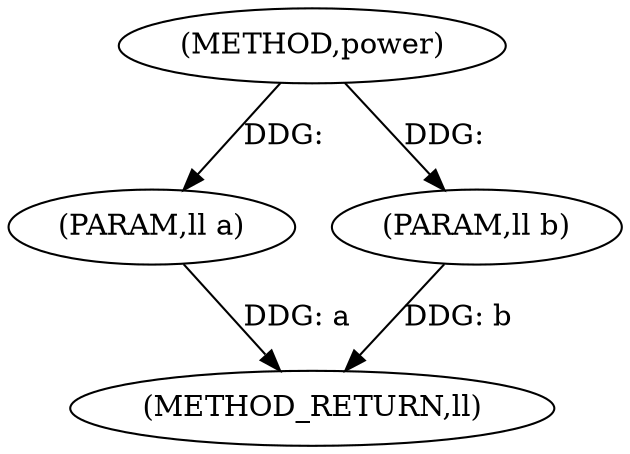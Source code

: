 digraph "power" {  
"1000107" [label = "(METHOD,power)" ]
"1000113" [label = "(METHOD_RETURN,ll)" ]
"1000108" [label = "(PARAM,ll a)" ]
"1000109" [label = "(PARAM,ll b)" ]
  "1000108" -> "1000113"  [ label = "DDG: a"] 
  "1000109" -> "1000113"  [ label = "DDG: b"] 
  "1000107" -> "1000108"  [ label = "DDG: "] 
  "1000107" -> "1000109"  [ label = "DDG: "] 
}
